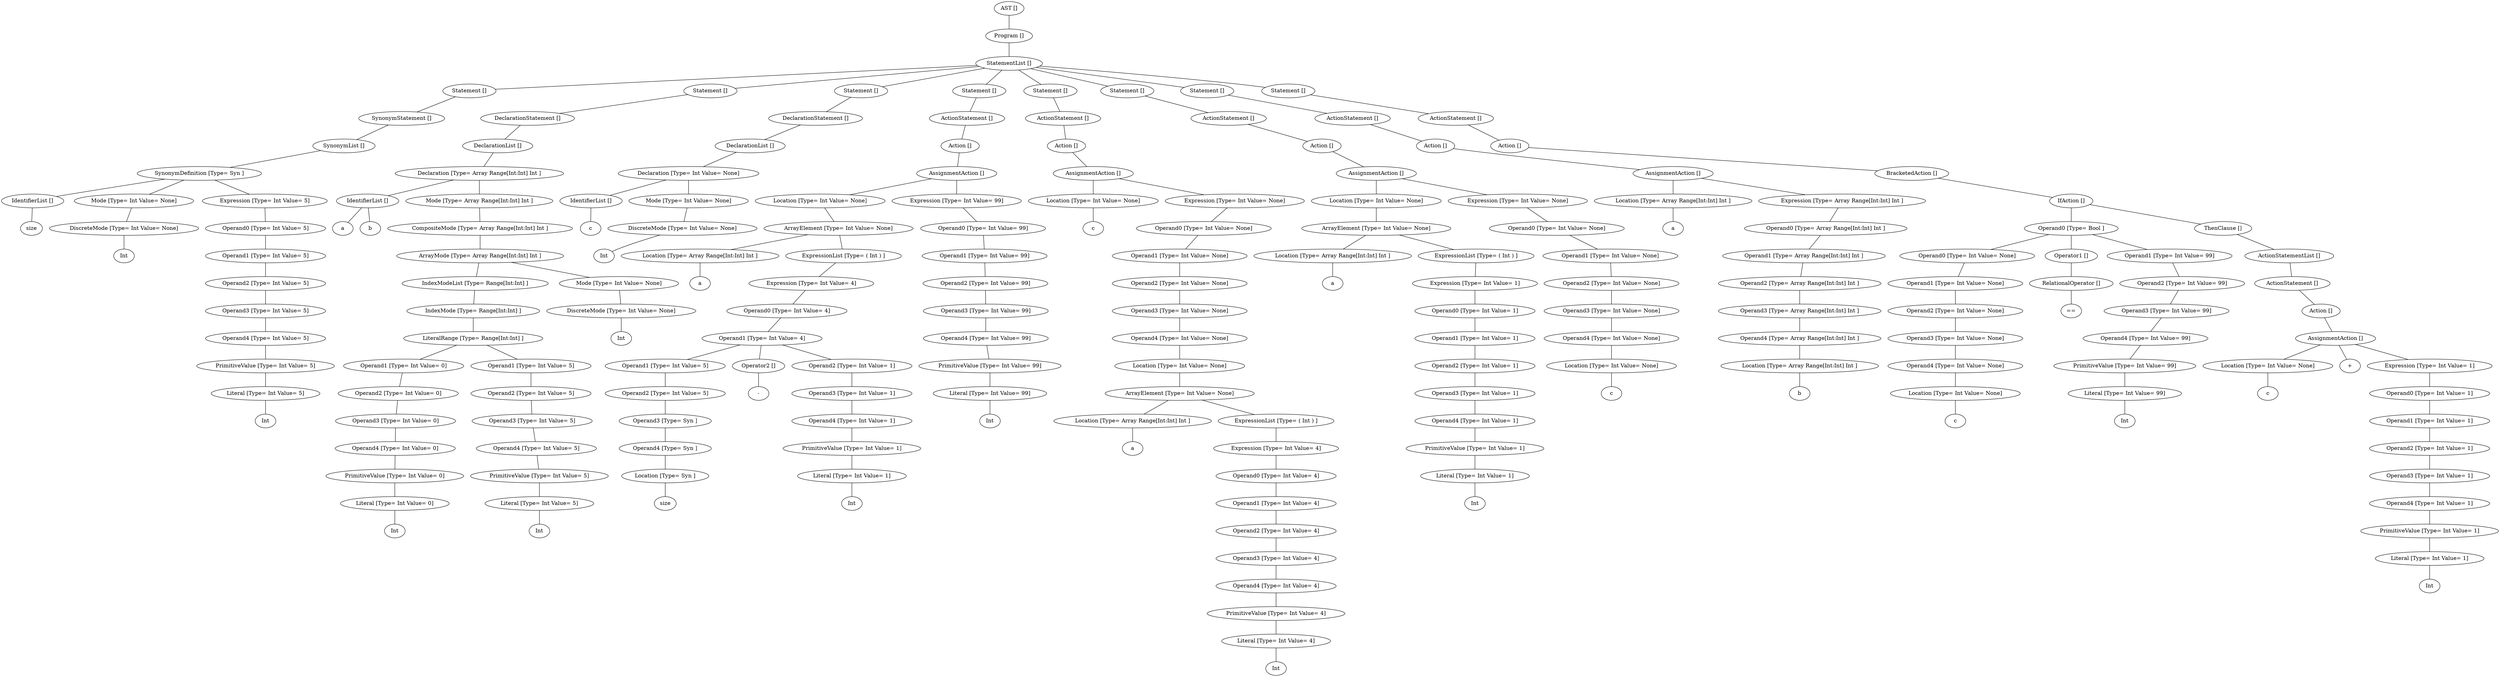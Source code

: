 graph G {
50273472 [label="AST []"];
50273528 [label="AST None"];
50273472 -- 50273528;
50273528 [label="Program []"];
50291656 [label="Program None"];
50273528 -- 50291656;
50291656 [label="StatementList []"];
49959320 [label="StatementList None"];
50291656 -- 49959320;
49959320 [label="Statement []"];
50254400 [label="Statement None"];
49959320 -- 50254400;
50254400 [label="SynonymStatement []"];
50232960 [label="SynonymStatement None"];
50254400 -- 50232960;
50232960 [label="SynonymList []"];
50254288 [label="SynonymList None"];
50232960 -- 50254288;
50254288 [label="SynonymDefinition [Type= Syn ]"];
49868472 [label="SynonymDefinition Syn"];
50254288 -- 49868472;
49868472 [label="IdentifierList []"];
10706287239473040941 [label=size];
49868472 -- 10706287239473040941;
49868752 [label="SynonymDefinition Syn"];
50254288 -- 49868752;
49868752 [label="Mode [Type= Int Value= None]"];
49959208 [label="Mode Int"];
49868752 -- 49959208;
49959208 [label="DiscreteMode [Type= Int Value= None]"];
13693059559624925994 [label=Int];
49959208 -- 13693059559624925994;
50254232 [label="SynonymDefinition Syn"];
50254288 -- 50254232;
50254232 [label="Expression [Type= Int Value= 5]"];
50254176 [label="Expression Int"];
50254232 -- 50254176;
50254176 [label="Operand0 [Type= Int Value= 5]"];
50254120 [label="Operand0 Int"];
50254176 -- 50254120;
50254120 [label="Operand1 [Type= Int Value= 5]"];
50254064 [label="Operand1 Int"];
50254120 -- 50254064;
50254064 [label="Operand2 [Type= Int Value= 5]"];
50254008 [label="Operand2 Int"];
50254064 -- 50254008;
50254008 [label="Operand3 [Type= Int Value= 5]"];
50233240 [label="Operand3 Int"];
50254008 -- 50233240;
50233240 [label="Operand4 [Type= Int Value= 5]"];
50233296 [label="Operand4 Int"];
50233240 -- 50233296;
50233296 [label="PrimitiveValue [Type= Int Value= 5]"];
50233072 [label="PrimitiveValue Int"];
50233296 -- 50233072;
50233072 [label="Literal [Type= Int Value= 5]"];
10277964174754244845 [label=Int];
50233072 -- 10277964174754244845;
50233128 [label="StatementList None"];
50291656 -- 50233128;
50233128 [label="Statement []"];
50255688 [label="Statement None"];
50233128 -- 50255688;
50255688 [label="DeclarationStatement []"];
50254456 [label="DeclarationStatement None"];
50255688 -- 50254456;
50254456 [label="DeclarationList []"];
50256248 [label="DeclarationList None"];
50254456 -- 50256248;
50256248 [label="Declaration [Type= Array Range[Int:Int] Int ]"];
50254680 [label="Declaration Array Range[Int:Int] Int"];
50256248 -- 50254680;
50254680 [label="IdentifierList []"];
11635517344157290179 [label=a];
50254680 -- 11635517344157290179;
10065034344668586261 [label=b];
50254680 -- 10065034344668586261;
50256080 [label="Declaration Array Range[Int:Int] Int"];
50256248 -- 50256080;
50256080 [label="Mode [Type= Array Range[Int:Int] Int ]"];
50254736 [label="Mode Array Range[Int:Int] Int"];
50256080 -- 50254736;
50254736 [label="CompositeMode [Type= Array Range[Int:Int] Int ]"];
50256136 [label="CompositeMode Array Range[Int:Int] Int"];
50254736 -- 50256136;
50256136 [label="ArrayMode [Type= Array Range[Int:Int] Int ]"];
50255744 [label="ArrayMode Array Range[Int:Int] Int"];
50256136 -- 50255744;
50255744 [label="IndexModeList [Type= Range[Int:Int] ]"];
50255184 [label="IndexModeList Range[Int:Int]"];
50255744 -- 50255184;
50255184 [label="IndexMode [Type= Range[Int:Int] ]"];
50255632 [label="IndexMode Range[Int:Int]"];
50255184 -- 50255632;
50255632 [label="LiteralRange [Type= Range[Int:Int] ]"];
50254624 [label="LiteralRange Range[Int:Int]"];
50255632 -- 50254624;
50254624 [label="Operand1 [Type= Int Value= 0]"];
50254568 [label="Operand1 Int"];
50254624 -- 50254568;
50254568 [label="Operand2 [Type= Int Value= 0]"];
50253952 [label="Operand2 Int"];
50254568 -- 50253952;
50253952 [label="Operand3 [Type= Int Value= 0]"];
50254848 [label="Operand3 Int"];
50253952 -- 50254848;
50254848 [label="Operand4 [Type= Int Value= 0]"];
50254960 [label="Operand4 Int"];
50254848 -- 50254960;
50254960 [label="PrimitiveValue [Type= Int Value= 0]"];
50254512 [label="PrimitiveValue Int"];
50254960 -- 50254512;
50254512 [label="Literal [Type= Int Value= 0]"];
9313882489566011539 [label=Int];
50254512 -- 9313882489566011539;
50255576 [label="LiteralRange Range[Int:Int]"];
50255632 -- 50255576;
50255576 [label="Operand1 [Type= Int Value= 5]"];
50255520 [label="Operand1 Int"];
50255576 -- 50255520;
50255520 [label="Operand2 [Type= Int Value= 5]"];
50255464 [label="Operand2 Int"];
50255520 -- 50255464;
50255464 [label="Operand3 [Type= Int Value= 5]"];
50255240 [label="Operand3 Int"];
50255464 -- 50255240;
50255240 [label="Operand4 [Type= Int Value= 5]"];
50255296 [label="Operand4 Int"];
50255240 -- 50255296;
50255296 [label="PrimitiveValue [Type= Int Value= 5]"];
50255128 [label="PrimitiveValue Int"];
50255296 -- 50255128;
50255128 [label="Literal [Type= Int Value= 5]"];
9292777543935816548 [label=Int];
50255128 -- 9292777543935816548;
50255856 [label="ArrayMode Array Range[Int:Int] Int"];
50256136 -- 50255856;
50255856 [label="Mode [Type= Int Value= None]"];
50255800 [label="Mode Int"];
50255856 -- 50255800;
50255800 [label="DiscreteMode [Type= Int Value= None]"];
11139284814022673868 [label=Int];
50255800 -- 11139284814022673868;
50256024 [label="StatementList None"];
50291656 -- 50256024;
50256024 [label="Statement []"];
50256416 [label="Statement None"];
50256024 -- 50256416;
50256416 [label="DeclarationStatement []"];
49959376 [label="DeclarationStatement None"];
50256416 -- 49959376;
49959376 [label="DeclarationList []"];
50255912 [label="DeclarationList None"];
49959376 -- 50255912;
50255912 [label="Declaration [Type= Int Value= None]"];
50233184 [label="Declaration Int"];
50255912 -- 50233184;
50233184 [label="IdentifierList []"];
12678948597226795700 [label=c];
50233184 -- 12678948597226795700;
50254904 [label="Declaration Int"];
50255912 -- 50254904;
50254904 [label="Mode [Type= Int Value= None]"];
50255072 [label="Mode Int"];
50254904 -- 50255072;
50255072 [label="DiscreteMode [Type= Int Value= None]"];
12416969075426933319 [label=Int];
50255072 -- 12416969075426933319;
50257200 [label="StatementList None"];
50291656 -- 50257200;
50257200 [label="Statement []"];
50270560 [label="Statement None"];
50257200 -- 50270560;
50270560 [label="ActionStatement []"];
50257704 [label="ActionStatement None"];
50270560 -- 50257704;
50257704 [label="Action []"];
50270448 [label="Action None"];
50257704 -- 50270448;
50270448 [label="AssignmentAction []"];
50256472 [label="AssignmentAction None"];
50270448 -- 50256472;
50256472 [label="Location [Type= Int Value= None]"];
50256976 [label="Location Int"];
50256472 -- 50256976;
50256976 [label="ArrayElement [Type= Int Value= None]"];
50254344 [label="ArrayElement Int"];
50256976 -- 50254344;
50254344 [label="Location [Type= Array Range[Int:Int] Int ]"];
9712972989009069789 [label=a];
50254344 -- 9712972989009069789;
50257536 [label="ArrayElement Int"];
50256976 -- 50257536;
50257536 [label="ExpressionList [Type= ( Int ) ]"];
50257480 [label="ExpressionList ( Int )"];
50257536 -- 50257480;
50257480 [label="Expression [Type= Int Value= 4]"];
50256920 [label="Expression Int"];
50257480 -- 50256920;
50256920 [label="Operand0 [Type= Int Value= 4]"];
50257368 [label="Operand0 Int"];
50256920 -- 50257368;
50257368 [label="Operand1 [Type= Int Value= 4]"];
50256808 [label="Operand1 Int"];
50257368 -- 50256808;
50256808 [label="Operand1 [Type= Int Value= 5]"];
50256752 [label="Operand1 Int"];
50256808 -- 50256752;
50256752 [label="Operand2 [Type= Int Value= 5]"];
50254792 [label="Operand2 Int"];
50256752 -- 50254792;
50254792 [label="Operand3 [Type= Syn ]"];
50256528 [label="Operand3 Syn"];
50254792 -- 50256528;
50256528 [label="Operand4 [Type= Syn ]"];
50256640 [label="Operand4 Syn"];
50256528 -- 50256640;
50256640 [label="Location [Type= Syn ]"];
10494942268032024324 [label=size];
50256640 -- 10494942268032024324;
50256864 [label="Operand1 Int"];
50257368 -- 50256864;
50256864 [label="Operator2 []"];
11743018833558395661 [label="-"];
50256864 -- 11743018833558395661;
50257312 [label="Operand1 Int"];
50257368 -- 50257312;
50257312 [label="Operand2 [Type= Int Value= 1]"];
50257256 [label="Operand2 Int"];
50257312 -- 50257256;
50257256 [label="Operand3 [Type= Int Value= 1]"];
50257144 [label="Operand3 Int"];
50257256 -- 50257144;
50257144 [label="Operand4 [Type= Int Value= 1]"];
50257032 [label="Operand4 Int"];
50257144 -- 50257032;
50257032 [label="PrimitiveValue [Type= Int Value= 1]"];
50256696 [label="PrimitiveValue Int"];
50257032 -- 50256696;
50256696 [label="Literal [Type= Int Value= 1]"];
13329343473832856551 [label=Int];
50256696 -- 13329343473832856551;
50270392 [label="AssignmentAction None"];
50270448 -- 50270392;
50270392 [label="Expression [Type= Int Value= 99]"];
50270336 [label="Expression Int"];
50270392 -- 50270336;
50270336 [label="Operand0 [Type= Int Value= 99]"];
50270280 [label="Operand0 Int"];
50270336 -- 50270280;
50270280 [label="Operand1 [Type= Int Value= 99]"];
50257872 [label="Operand1 Int"];
50270280 -- 50257872;
50257872 [label="Operand2 [Type= Int Value= 99]"];
50257816 [label="Operand2 Int"];
50257872 -- 50257816;
50257816 [label="Operand3 [Type= Int Value= 99]"];
50256192 [label="Operand3 Int"];
50257816 -- 50256192;
50256192 [label="Operand4 [Type= Int Value= 99]"];
50257424 [label="Operand4 Int"];
50256192 -- 50257424;
50257424 [label="PrimitiveValue [Type= Int Value= 99]"];
50257592 [label="PrimitiveValue Int"];
50257424 -- 50257592;
50257592 [label="Literal [Type= Int Value= 99]"];
11165371840745341763 [label=Int];
50257592 -- 11165371840745341763;
50271960 [label="StatementList None"];
50291656 -- 50271960;
50271960 [label="Statement []"];
50271904 [label="Statement None"];
50271960 -- 50271904;
50271904 [label="ActionStatement []"];
50270728 [label="ActionStatement None"];
50271904 -- 50270728;
50270728 [label="Action []"];
50271792 [label="Action None"];
50270728 -- 50271792;
50271792 [label="AssignmentAction []"];
50255408 [label="AssignmentAction None"];
50271792 -- 50255408;
50255408 [label="Location [Type= Int Value= None]"];
13052528231162427876 [label=c];
50255408 -- 13052528231162427876;
50271736 [label="AssignmentAction None"];
50271792 -- 50271736;
50271736 [label="Expression [Type= Int Value= None]"];
50271064 [label="Expression Int"];
50271736 -- 50271064;
50271064 [label="Operand0 [Type= Int Value= None]"];
50271512 [label="Operand0 Int"];
50271064 -- 50271512;
50271512 [label="Operand1 [Type= Int Value= None]"];
50270840 [label="Operand1 Int"];
50271512 -- 50270840;
50270840 [label="Operand2 [Type= Int Value= None]"];
50271680 [label="Operand2 Int"];
50270840 -- 50271680;
50271680 [label="Operand3 [Type= Int Value= None]"];
50271568 [label="Operand3 Int"];
50271680 -- 50271568;
50271568 [label="Operand4 [Type= Int Value= None]"];
50256304 [label="Operand4 Int"];
50271568 -- 50256304;
50256304 [label="Location [Type= Int Value= None]"];
50271456 [label="Location Int"];
50256304 -- 50271456;
50271456 [label="ArrayElement [Type= Int Value= None]"];
50270672 [label="ArrayElement Int"];
50271456 -- 50270672;
50270672 [label="Location [Type= Array Range[Int:Int] Int ]"];
9674599423781415550 [label=a];
50270672 -- 9674599423781415550;
50271400 [label="ArrayElement Int"];
50271456 -- 50271400;
50271400 [label="ExpressionList [Type= ( Int ) ]"];
50271344 [label="ExpressionList ( Int )"];
50271400 -- 50271344;
50271344 [label="Expression [Type= Int Value= 4]"];
50271288 [label="Expression Int"];
50271344 -- 50271288;
50271288 [label="Operand0 [Type= Int Value= 4]"];
50271232 [label="Operand0 Int"];
50271288 -- 50271232;
50271232 [label="Operand1 [Type= Int Value= 4]"];
50271176 [label="Operand1 Int"];
50271232 -- 50271176;
50271176 [label="Operand2 [Type= Int Value= 4]"];
50271120 [label="Operand2 Int"];
50271176 -- 50271120;
50271120 [label="Operand3 [Type= Int Value= 4]"];
50270896 [label="Operand3 Int"];
50271120 -- 50270896;
50270896 [label="Operand4 [Type= Int Value= 4]"];
50270952 [label="Operand4 Int"];
50270896 -- 50270952;
50270952 [label="PrimitiveValue [Type= Int Value= 4]"];
50270504 [label="PrimitiveValue Int"];
50270952 -- 50270504;
50270504 [label="Literal [Type= Int Value= 4]"];
10265447421487991732 [label=Int];
50270504 -- 10265447421487991732;
50273304 [label="StatementList None"];
50291656 -- 50273304;
50273304 [label="Statement []"];
50273248 [label="Statement None"];
50273304 -- 50273248;
50273248 [label="ActionStatement []"];
50272856 [label="ActionStatement None"];
50273248 -- 50272856;
50272856 [label="Action []"];
50273136 [label="Action None"];
50272856 -- 50273136;
50273136 [label="AssignmentAction []"];
50272072 [label="AssignmentAction None"];
50273136 -- 50272072;
50272072 [label="Location [Type= Int Value= None]"];
50272632 [label="Location Int"];
50272072 -- 50272632;
50272632 [label="ArrayElement [Type= Int Value= None]"];
50257648 [label="ArrayElement Int"];
50272632 -- 50257648;
50257648 [label="Location [Type= Array Range[Int:Int] Int ]"];
13532334527325324386 [label=a];
50257648 -- 13532334527325324386;
50272576 [label="ArrayElement Int"];
50272632 -- 50272576;
50272576 [label="ExpressionList [Type= ( Int ) ]"];
50272520 [label="ExpressionList ( Int )"];
50272576 -- 50272520;
50272520 [label="Expression [Type= Int Value= 1]"];
50272464 [label="Expression Int"];
50272520 -- 50272464;
50272464 [label="Operand0 [Type= Int Value= 1]"];
50272408 [label="Operand0 Int"];
50272464 -- 50272408;
50272408 [label="Operand1 [Type= Int Value= 1]"];
50272352 [label="Operand1 Int"];
50272408 -- 50272352;
50272352 [label="Operand2 [Type= Int Value= 1]"];
50272296 [label="Operand2 Int"];
50272352 -- 50272296;
50272296 [label="Operand3 [Type= Int Value= 1]"];
50270616 [label="Operand3 Int"];
50272296 -- 50270616;
50270616 [label="Operand4 [Type= Int Value= 1]"];
50271848 [label="Operand4 Int"];
50270616 -- 50271848;
50271848 [label="PrimitiveValue [Type= Int Value= 1]"];
50272016 [label="PrimitiveValue Int"];
50271848 -- 50272016;
50272016 [label="Literal [Type= Int Value= 1]"];
10151081422817886520 [label=Int];
50272016 -- 10151081422817886520;
50273080 [label="AssignmentAction None"];
50273136 -- 50273080;
50273080 [label="Expression [Type= Int Value= None]"];
50273024 [label="Expression Int"];
50273080 -- 50273024;
50273024 [label="Operand0 [Type= Int Value= None]"];
50272968 [label="Operand0 Int"];
50273024 -- 50272968;
50272968 [label="Operand1 [Type= Int Value= None]"];
50272912 [label="Operand1 Int"];
50272968 -- 50272912;
50272912 [label="Operand2 [Type= Int Value= None]"];
50272128 [label="Operand2 Int"];
50272912 -- 50272128;
50272128 [label="Operand3 [Type= Int Value= None]"];
50272688 [label="Operand3 Int"];
50272128 -- 50272688;
50272688 [label="Operand4 [Type= Int Value= None]"];
50272744 [label="Operand4 Int"];
50272688 -- 50272744;
50272744 [label="Location [Type= Int Value= None]"];
10438916015938231608 [label=c];
50272744 -- 10438916015938231608;
50273976 [label="StatementList None"];
50291656 -- 50273976;
50273976 [label="Statement []"];
50273920 [label="Statement None"];
50273976 -- 50273920;
50273920 [label="ActionStatement []"];
50273416 [label="ActionStatement None"];
50273920 -- 50273416;
50273416 [label="Action []"];
50273808 [label="Action None"];
50273416 -- 50273808;
50273808 [label="AssignmentAction []"];
50271624 [label="AssignmentAction None"];
50273808 -- 50271624;
50271624 [label="Location [Type= Array Range[Int:Int] Int ]"];
13537642791618599234 [label=a];
50271624 -- 13537642791618599234;
50273752 [label="AssignmentAction None"];
50273808 -- 50273752;
50273752 [label="Expression [Type= Array Range[Int:Int] Int ]"];
50273696 [label="Expression Array Range[Int:Int] Int"];
50273752 -- 50273696;
50273696 [label="Operand0 [Type= Array Range[Int:Int] Int ]"];
50273640 [label="Operand0 Array Range[Int:Int] Int"];
50273696 -- 50273640;
50273640 [label="Operand1 [Type= Array Range[Int:Int] Int ]"];
50273584 [label="Operand1 Array Range[Int:Int] Int"];
50273640 -- 50273584;
50273584 [label="Operand2 [Type= Array Range[Int:Int] Int ]"];
50270784 [label="Operand2 Array Range[Int:Int] Int"];
50273584 -- 50270784;
50270784 [label="Operand3 [Type= Array Range[Int:Int] Int ]"];
50273192 [label="Operand3 Array Range[Int:Int] Int"];
50270784 -- 50273192;
50273192 [label="Operand4 [Type= Array Range[Int:Int] Int ]"];
50273360 [label="Operand4 Array Range[Int:Int] Int"];
50273192 -- 50273360;
50273360 [label="Location [Type= Array Range[Int:Int] Int ]"];
10458910366370163828 [label=b];
50273360 -- 10458910366370163828;
50273864 [label="StatementList None"];
50291656 -- 50273864;
50273864 [label="Statement []"];
50292720 [label="Statement None"];
50273864 -- 50292720;
50292720 [label="ActionStatement []"];
50292776 [label="ActionStatement None"];
50292720 -- 50292776;
50292776 [label="Action []"];
50274032 [label="Action None"];
50292776 -- 50274032;
50274032 [label="BracketedAction []"];
50291824 [label="BracketedAction None"];
50274032 -- 50291824;
50291824 [label="IfAction []"];
50291600 [label="IfAction None"];
50291824 -- 50291600;
50291600 [label="Operand0 [Type= Bool ]"];
50290872 [label="Operand0 Bool"];
50291600 -- 50290872;
50290872 [label="Operand0 [Type= Int Value= None]"];
50274088 [label="Operand0 Int"];
50290872 -- 50274088;
50274088 [label="Operand1 [Type= Int Value= None]"];
50272800 [label="Operand1 Int"];
50274088 -- 50272800;
50272800 [label="Operand2 [Type= Int Value= None]"];
50274200 [label="Operand2 Int"];
50272800 -- 50274200;
50274200 [label="Operand3 [Type= Int Value= None]"];
50274256 [label="Operand3 Int"];
50274200 -- 50274256;
50274256 [label="Operand4 [Type= Int Value= None]"];
50272240 [label="Operand4 Int"];
50274256 -- 50272240;
50272240 [label="Location [Type= Int Value= None]"];
9934423444656386004 [label=c];
50272240 -- 9934423444656386004;
50290760 [label="Operand0 Bool"];
50291600 -- 50290760;
50290760 [label="Operator1 []"];
50290928 [label="Operator1 None"];
50290760 -- 50290928;
50290928 [label="RelationalOperator []"];
13806505055499804094 [label="=="];
50290928 -- 13806505055499804094;
50291544 [label="Operand0 Bool"];
50291600 -- 50291544;
50291544 [label="Operand1 [Type= Int Value= 99]"];
50291488 [label="Operand1 Int"];
50291544 -- 50291488;
50291488 [label="Operand2 [Type= Int Value= 99]"];
50291432 [label="Operand2 Int"];
50291488 -- 50291432;
50291432 [label="Operand3 [Type= Int Value= 99]"];
50291264 [label="Operand3 Int"];
50291432 -- 50291264;
50291264 [label="Operand4 [Type= Int Value= 99]"];
50291096 [label="Operand4 Int"];
50291264 -- 50291096;
50291096 [label="PrimitiveValue [Type= Int Value= 99]"];
50291040 [label="PrimitiveValue Int"];
50291096 -- 50291040;
50291040 [label="Literal [Type= Int Value= 99]"];
12260570289894457575 [label=Int];
50291040 -- 12260570289894457575;
50292664 [label="IfAction None"];
50291824 -- 50292664;
50292664 [label="ThenClause []"];
50292552 [label="ThenClause None"];
50292664 -- 50292552;
50292552 [label="ActionStatementList []"];
50292496 [label="ActionStatementList None"];
50292552 -- 50292496;
50292496 [label="ActionStatement []"];
50291768 [label="ActionStatement None"];
50292496 -- 50291768;
50291768 [label="Action []"];
50292384 [label="Action None"];
50291768 -- 50292384;
50292384 [label="AssignmentAction []"];
50290984 [label="AssignmentAction None"];
50292384 -- 50290984;
50290984 [label="Location [Type= Int Value= None]"];
10879451711599394211 [label=c];
50290984 -- 10879451711599394211;
13572397709243346404 [label="+"];
50292384 -- 13572397709243346404;
50292328 [label="AssignmentAction None"];
50292384 -- 50292328;
50292328 [label="Expression [Type= Int Value= 1]"];
50292272 [label="Expression Int"];
50292328 -- 50292272;
50292272 [label="Operand0 [Type= Int Value= 1]"];
50292216 [label="Operand0 Int"];
50292272 -- 50292216;
50292216 [label="Operand1 [Type= Int Value= 1]"];
50292160 [label="Operand1 Int"];
50292216 -- 50292160;
50292160 [label="Operand2 [Type= Int Value= 1]"];
50292104 [label="Operand2 Int"];
50292160 -- 50292104;
50292104 [label="Operand3 [Type= Int Value= 1]"];
50291152 [label="Operand3 Int"];
50292104 -- 50291152;
50291152 [label="Operand4 [Type= Int Value= 1]"];
50291936 [label="Operand4 Int"];
50291152 -- 50291936;
50291936 [label="PrimitiveValue [Type= Int Value= 1]"];
50291880 [label="PrimitiveValue Int"];
50291936 -- 50291880;
50291880 [label="Literal [Type= Int Value= 1]"];
11375692940578855845 [label=Int];
50291880 -- 11375692940578855845;
}
